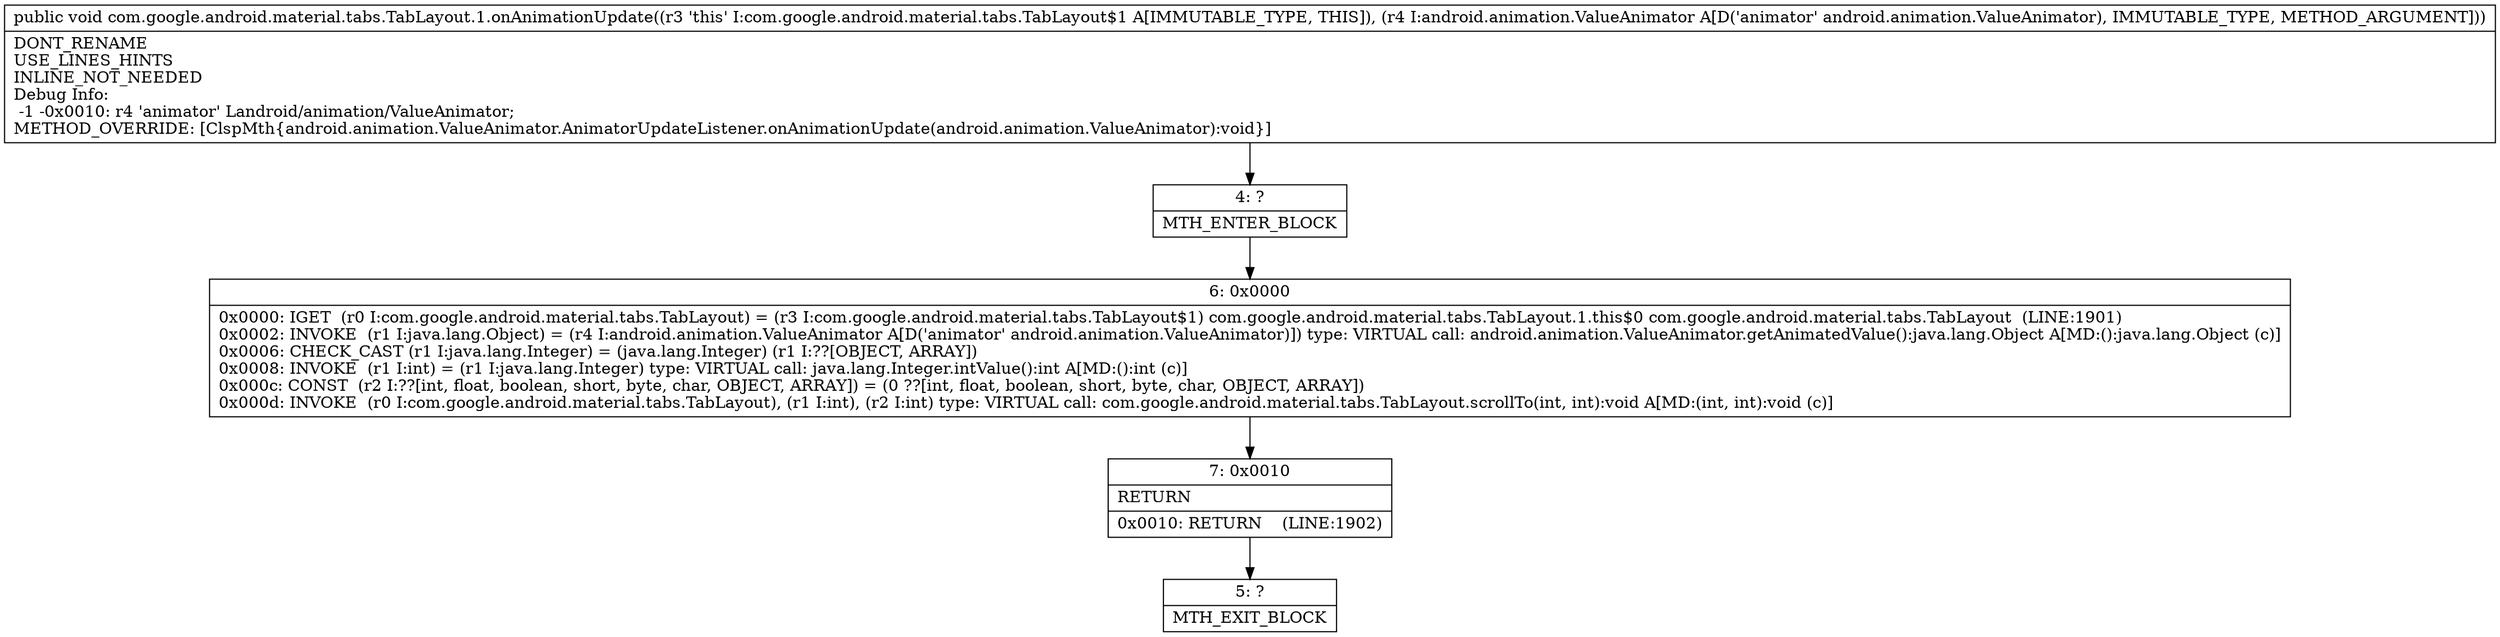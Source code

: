 digraph "CFG forcom.google.android.material.tabs.TabLayout.1.onAnimationUpdate(Landroid\/animation\/ValueAnimator;)V" {
Node_4 [shape=record,label="{4\:\ ?|MTH_ENTER_BLOCK\l}"];
Node_6 [shape=record,label="{6\:\ 0x0000|0x0000: IGET  (r0 I:com.google.android.material.tabs.TabLayout) = (r3 I:com.google.android.material.tabs.TabLayout$1) com.google.android.material.tabs.TabLayout.1.this$0 com.google.android.material.tabs.TabLayout  (LINE:1901)\l0x0002: INVOKE  (r1 I:java.lang.Object) = (r4 I:android.animation.ValueAnimator A[D('animator' android.animation.ValueAnimator)]) type: VIRTUAL call: android.animation.ValueAnimator.getAnimatedValue():java.lang.Object A[MD:():java.lang.Object (c)]\l0x0006: CHECK_CAST (r1 I:java.lang.Integer) = (java.lang.Integer) (r1 I:??[OBJECT, ARRAY]) \l0x0008: INVOKE  (r1 I:int) = (r1 I:java.lang.Integer) type: VIRTUAL call: java.lang.Integer.intValue():int A[MD:():int (c)]\l0x000c: CONST  (r2 I:??[int, float, boolean, short, byte, char, OBJECT, ARRAY]) = (0 ??[int, float, boolean, short, byte, char, OBJECT, ARRAY]) \l0x000d: INVOKE  (r0 I:com.google.android.material.tabs.TabLayout), (r1 I:int), (r2 I:int) type: VIRTUAL call: com.google.android.material.tabs.TabLayout.scrollTo(int, int):void A[MD:(int, int):void (c)]\l}"];
Node_7 [shape=record,label="{7\:\ 0x0010|RETURN\l|0x0010: RETURN    (LINE:1902)\l}"];
Node_5 [shape=record,label="{5\:\ ?|MTH_EXIT_BLOCK\l}"];
MethodNode[shape=record,label="{public void com.google.android.material.tabs.TabLayout.1.onAnimationUpdate((r3 'this' I:com.google.android.material.tabs.TabLayout$1 A[IMMUTABLE_TYPE, THIS]), (r4 I:android.animation.ValueAnimator A[D('animator' android.animation.ValueAnimator), IMMUTABLE_TYPE, METHOD_ARGUMENT]))  | DONT_RENAME\lUSE_LINES_HINTS\lINLINE_NOT_NEEDED\lDebug Info:\l  \-1 \-0x0010: r4 'animator' Landroid\/animation\/ValueAnimator;\lMETHOD_OVERRIDE: [ClspMth\{android.animation.ValueAnimator.AnimatorUpdateListener.onAnimationUpdate(android.animation.ValueAnimator):void\}]\l}"];
MethodNode -> Node_4;Node_4 -> Node_6;
Node_6 -> Node_7;
Node_7 -> Node_5;
}

